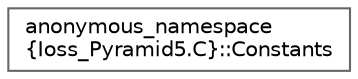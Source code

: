 digraph "Graphical Class Hierarchy"
{
 // INTERACTIVE_SVG=YES
 // LATEX_PDF_SIZE
  bgcolor="transparent";
  edge [fontname=Helvetica,fontsize=10,labelfontname=Helvetica,labelfontsize=10];
  node [fontname=Helvetica,fontsize=10,shape=box,height=0.2,width=0.4];
  rankdir="LR";
  Node0 [id="Node000000",label="anonymous_namespace\l\{Ioss_Pyramid5.C\}::Constants",height=0.2,width=0.4,color="grey40", fillcolor="white", style="filled",URL="$structanonymous__namespace_02Ioss__Pyramid5_8C_03_1_1Constants.html",tooltip=" "];
}
